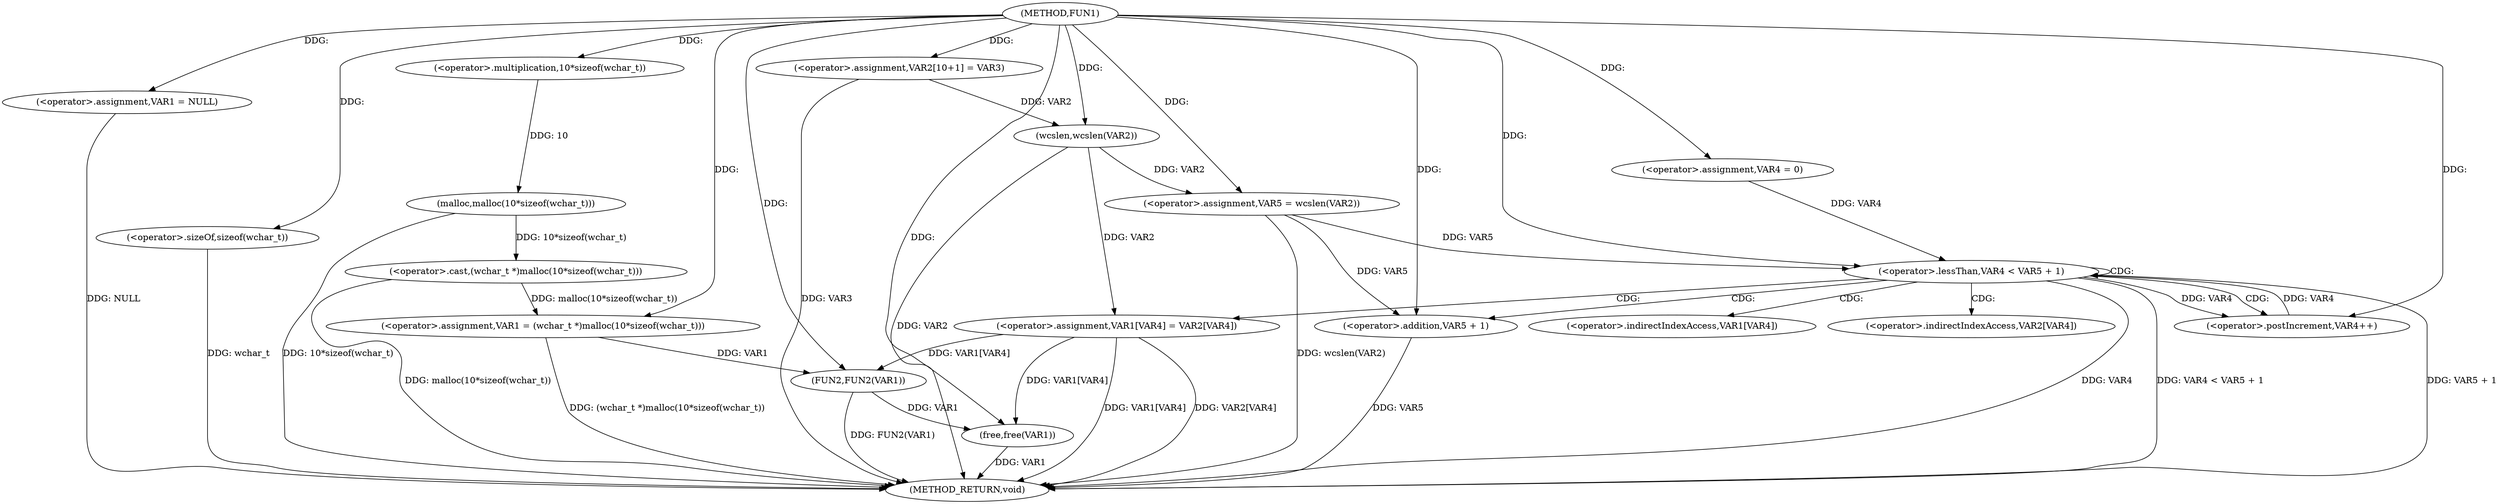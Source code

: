 digraph FUN1 {  
"1000100" [label = "(METHOD,FUN1)" ]
"1000149" [label = "(METHOD_RETURN,void)" ]
"1000103" [label = "(<operator>.assignment,VAR1 = NULL)" ]
"1000106" [label = "(<operator>.assignment,VAR1 = (wchar_t *)malloc(10*sizeof(wchar_t)))" ]
"1000108" [label = "(<operator>.cast,(wchar_t *)malloc(10*sizeof(wchar_t)))" ]
"1000110" [label = "(malloc,malloc(10*sizeof(wchar_t)))" ]
"1000111" [label = "(<operator>.multiplication,10*sizeof(wchar_t))" ]
"1000113" [label = "(<operator>.sizeOf,sizeof(wchar_t))" ]
"1000117" [label = "(<operator>.assignment,VAR2[10+1] = VAR3)" ]
"1000122" [label = "(<operator>.assignment,VAR5 = wcslen(VAR2))" ]
"1000124" [label = "(wcslen,wcslen(VAR2))" ]
"1000127" [label = "(<operator>.assignment,VAR4 = 0)" ]
"1000130" [label = "(<operator>.lessThan,VAR4 < VAR5 + 1)" ]
"1000132" [label = "(<operator>.addition,VAR5 + 1)" ]
"1000135" [label = "(<operator>.postIncrement,VAR4++)" ]
"1000138" [label = "(<operator>.assignment,VAR1[VAR4] = VAR2[VAR4])" ]
"1000145" [label = "(FUN2,FUN2(VAR1))" ]
"1000147" [label = "(free,free(VAR1))" ]
"1000139" [label = "(<operator>.indirectIndexAccess,VAR1[VAR4])" ]
"1000142" [label = "(<operator>.indirectIndexAccess,VAR2[VAR4])" ]
  "1000130" -> "1000149"  [ label = "DDG: VAR4 < VAR5 + 1"] 
  "1000138" -> "1000149"  [ label = "DDG: VAR2[VAR4]"] 
  "1000124" -> "1000149"  [ label = "DDG: VAR2"] 
  "1000106" -> "1000149"  [ label = "DDG: (wchar_t *)malloc(10*sizeof(wchar_t))"] 
  "1000103" -> "1000149"  [ label = "DDG: NULL"] 
  "1000113" -> "1000149"  [ label = "DDG: wchar_t"] 
  "1000147" -> "1000149"  [ label = "DDG: VAR1"] 
  "1000132" -> "1000149"  [ label = "DDG: VAR5"] 
  "1000117" -> "1000149"  [ label = "DDG: VAR3"] 
  "1000130" -> "1000149"  [ label = "DDG: VAR5 + 1"] 
  "1000138" -> "1000149"  [ label = "DDG: VAR1[VAR4]"] 
  "1000108" -> "1000149"  [ label = "DDG: malloc(10*sizeof(wchar_t))"] 
  "1000145" -> "1000149"  [ label = "DDG: FUN2(VAR1)"] 
  "1000110" -> "1000149"  [ label = "DDG: 10*sizeof(wchar_t)"] 
  "1000130" -> "1000149"  [ label = "DDG: VAR4"] 
  "1000122" -> "1000149"  [ label = "DDG: wcslen(VAR2)"] 
  "1000100" -> "1000103"  [ label = "DDG: "] 
  "1000108" -> "1000106"  [ label = "DDG: malloc(10*sizeof(wchar_t))"] 
  "1000100" -> "1000106"  [ label = "DDG: "] 
  "1000110" -> "1000108"  [ label = "DDG: 10*sizeof(wchar_t)"] 
  "1000111" -> "1000110"  [ label = "DDG: 10"] 
  "1000100" -> "1000111"  [ label = "DDG: "] 
  "1000100" -> "1000113"  [ label = "DDG: "] 
  "1000100" -> "1000117"  [ label = "DDG: "] 
  "1000124" -> "1000122"  [ label = "DDG: VAR2"] 
  "1000100" -> "1000122"  [ label = "DDG: "] 
  "1000117" -> "1000124"  [ label = "DDG: VAR2"] 
  "1000100" -> "1000124"  [ label = "DDG: "] 
  "1000100" -> "1000127"  [ label = "DDG: "] 
  "1000135" -> "1000130"  [ label = "DDG: VAR4"] 
  "1000127" -> "1000130"  [ label = "DDG: VAR4"] 
  "1000100" -> "1000130"  [ label = "DDG: "] 
  "1000122" -> "1000130"  [ label = "DDG: VAR5"] 
  "1000122" -> "1000132"  [ label = "DDG: VAR5"] 
  "1000100" -> "1000132"  [ label = "DDG: "] 
  "1000130" -> "1000135"  [ label = "DDG: VAR4"] 
  "1000100" -> "1000135"  [ label = "DDG: "] 
  "1000124" -> "1000138"  [ label = "DDG: VAR2"] 
  "1000106" -> "1000145"  [ label = "DDG: VAR1"] 
  "1000138" -> "1000145"  [ label = "DDG: VAR1[VAR4]"] 
  "1000100" -> "1000145"  [ label = "DDG: "] 
  "1000138" -> "1000147"  [ label = "DDG: VAR1[VAR4]"] 
  "1000145" -> "1000147"  [ label = "DDG: VAR1"] 
  "1000100" -> "1000147"  [ label = "DDG: "] 
  "1000130" -> "1000132"  [ label = "CDG: "] 
  "1000130" -> "1000142"  [ label = "CDG: "] 
  "1000130" -> "1000130"  [ label = "CDG: "] 
  "1000130" -> "1000139"  [ label = "CDG: "] 
  "1000130" -> "1000135"  [ label = "CDG: "] 
  "1000130" -> "1000138"  [ label = "CDG: "] 
}
